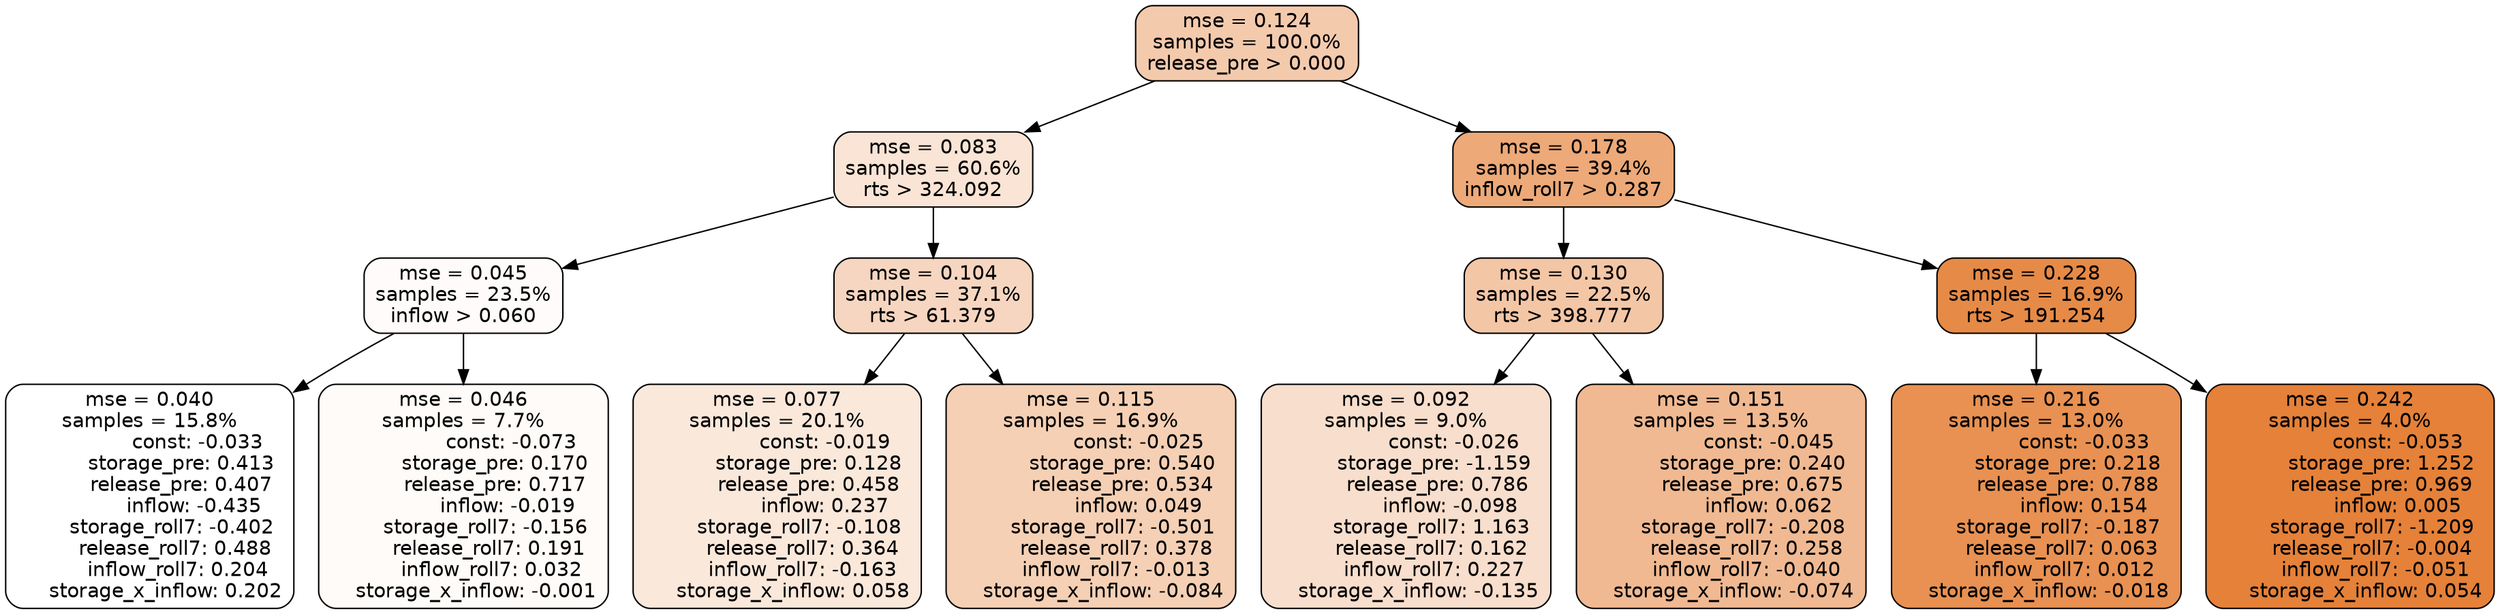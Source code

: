 digraph tree {
node [shape=rectangle, style="filled, rounded", color="black", fontname=helvetica] ;
edge [fontname=helvetica] ;
	"0" [label="mse = 0.124
samples = 100.0%
release_pre > 0.000", fillcolor="#f4caad"]
	"1" [label="mse = 0.083
samples = 60.6%
rts > 324.092", fillcolor="#f9e4d5"]
	"8" [label="mse = 0.178
samples = 39.4%
inflow_roll7 > 0.287", fillcolor="#eda978"]
	"5" [label="mse = 0.045
samples = 23.5%
inflow > 0.060", fillcolor="#fefbfa"]
	"2" [label="mse = 0.104
samples = 37.1%
rts > 61.379", fillcolor="#f6d6c0"]
	"9" [label="mse = 0.130
samples = 22.5%
rts > 398.777", fillcolor="#f3c6a6"]
	"12" [label="mse = 0.228
samples = 16.9%
rts > 191.254", fillcolor="#e68a47"]
	"6" [label="mse = 0.040
samples = 15.8%
               const: -0.033
          storage_pre: 0.413
          release_pre: 0.407
              inflow: -0.435
       storage_roll7: -0.402
        release_roll7: 0.488
         inflow_roll7: 0.204
     storage_x_inflow: 0.202", fillcolor="#ffffff"]
	"7" [label="mse = 0.046
samples = 7.7%
               const: -0.073
          storage_pre: 0.170
          release_pre: 0.717
              inflow: -0.019
       storage_roll7: -0.156
        release_roll7: 0.191
         inflow_roll7: 0.032
    storage_x_inflow: -0.001", fillcolor="#fefbf8"]
	"3" [label="mse = 0.077
samples = 20.1%
               const: -0.019
          storage_pre: 0.128
          release_pre: 0.458
               inflow: 0.237
       storage_roll7: -0.108
        release_roll7: 0.364
        inflow_roll7: -0.163
     storage_x_inflow: 0.058", fillcolor="#fae8db"]
	"4" [label="mse = 0.115
samples = 16.9%
               const: -0.025
          storage_pre: 0.540
          release_pre: 0.534
               inflow: 0.049
       storage_roll7: -0.501
        release_roll7: 0.378
        inflow_roll7: -0.013
    storage_x_inflow: -0.084", fillcolor="#f5d0b5"]
	"11" [label="mse = 0.092
samples = 9.0%
               const: -0.026
         storage_pre: -1.159
          release_pre: 0.786
              inflow: -0.098
        storage_roll7: 1.163
        release_roll7: 0.162
         inflow_roll7: 0.227
    storage_x_inflow: -0.135", fillcolor="#f8decc"]
	"10" [label="mse = 0.151
samples = 13.5%
               const: -0.045
          storage_pre: 0.240
          release_pre: 0.675
               inflow: 0.062
       storage_roll7: -0.208
        release_roll7: 0.258
        inflow_roll7: -0.040
    storage_x_inflow: -0.074", fillcolor="#f0b992"]
	"13" [label="mse = 0.216
samples = 13.0%
               const: -0.033
          storage_pre: 0.218
          release_pre: 0.788
               inflow: 0.154
       storage_roll7: -0.187
        release_roll7: 0.063
         inflow_roll7: 0.012
    storage_x_inflow: -0.018", fillcolor="#e89152"]
	"14" [label="mse = 0.242
samples = 4.0%
               const: -0.053
          storage_pre: 1.252
          release_pre: 0.969
               inflow: 0.005
       storage_roll7: -1.209
       release_roll7: -0.004
        inflow_roll7: -0.051
     storage_x_inflow: 0.054", fillcolor="#e58139"]

	"0" -> "1"
	"0" -> "8"
	"1" -> "2"
	"1" -> "5"
	"8" -> "9"
	"8" -> "12"
	"5" -> "6"
	"5" -> "7"
	"2" -> "3"
	"2" -> "4"
	"9" -> "10"
	"9" -> "11"
	"12" -> "13"
	"12" -> "14"
}